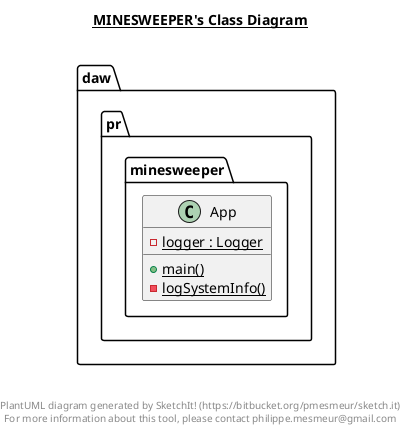 @startuml

title __MINESWEEPER's Class Diagram__\n

  namespace daw.pr {
    namespace minesweeper {
      class daw.pr.minesweeper.App {
          {static} - logger : Logger
          {static} + main()
          {static} - logSystemInfo()
      }
    }
  }
  



right footer


PlantUML diagram generated by SketchIt! (https://bitbucket.org/pmesmeur/sketch.it)
For more information about this tool, please contact philippe.mesmeur@gmail.com
endfooter

@enduml
